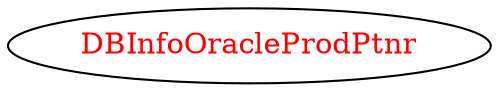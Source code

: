 digraph dependencyGraph {
 concentrate=true;
 ranksep="2.0";
 rankdir="LR"; 
 splines="ortho";
"DBInfoOracleProdPtnr" [fontcolor="red"];
}